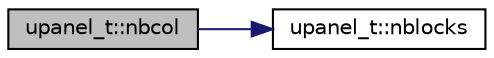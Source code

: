 digraph "upanel_t::nbcol"
{
 // LATEX_PDF_SIZE
  edge [fontname="Helvetica",fontsize="10",labelfontname="Helvetica",labelfontsize="10"];
  node [fontname="Helvetica",fontsize="10",shape=record];
  rankdir="LR";
  Node1 [label="upanel_t::nbcol",height=0.2,width=0.4,color="black", fillcolor="grey75", style="filled", fontcolor="black",tooltip=" "];
  Node1 -> Node2 [color="midnightblue",fontsize="10",style="solid",fontname="Helvetica"];
  Node2 [label="upanel_t::nblocks",height=0.2,width=0.4,color="black", fillcolor="white", style="filled",URL="$classupanel__t.html#a4af07a416919f0fb377d99db018cd649",tooltip=" "];
}
